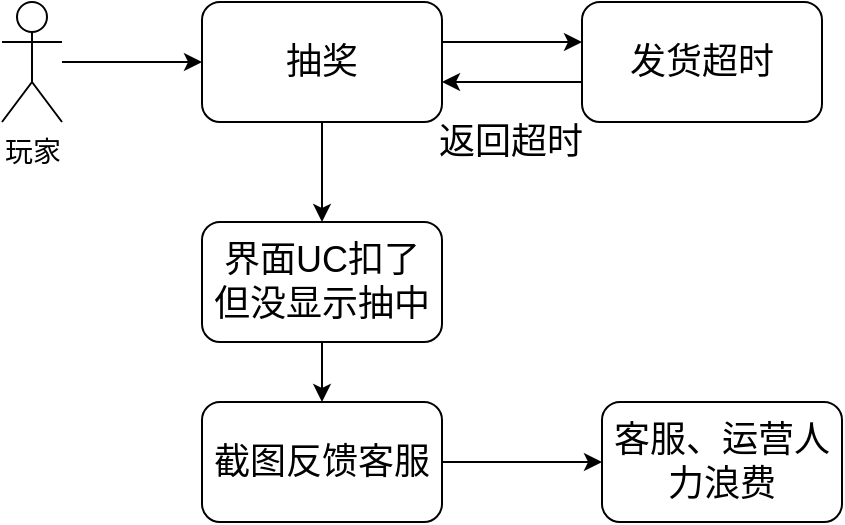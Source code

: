 <mxfile version="20.8.19" type="github">
  <diagram name="第 1 页" id="bB27rlJZbK9WMaBGsadt">
    <mxGraphModel dx="1026" dy="683" grid="1" gridSize="10" guides="1" tooltips="1" connect="1" arrows="1" fold="1" page="1" pageScale="1" pageWidth="827" pageHeight="1169" math="0" shadow="0">
      <root>
        <mxCell id="0" />
        <mxCell id="1" parent="0" />
        <mxCell id="qHIRUqA_OGQ1pi7IOj84-2" value="" style="edgeStyle=orthogonalEdgeStyle;rounded=0;orthogonalLoop=1;jettySize=auto;html=1;" edge="1" parent="1" source="TLzese3YwWzu5oeTVw5_-2" target="qHIRUqA_OGQ1pi7IOj84-1">
          <mxGeometry relative="1" as="geometry" />
        </mxCell>
        <mxCell id="TLzese3YwWzu5oeTVw5_-2" value="&lt;font style=&quot;font-size: 14px;&quot;&gt;玩家&lt;/font&gt;" style="shape=umlActor;verticalLabelPosition=bottom;verticalAlign=top;html=1;outlineConnect=0;" parent="1" vertex="1">
          <mxGeometry x="160" y="260" width="30" height="60" as="geometry" />
        </mxCell>
        <mxCell id="qHIRUqA_OGQ1pi7IOj84-6" value="" style="edgeStyle=orthogonalEdgeStyle;rounded=0;orthogonalLoop=1;jettySize=auto;html=1;fontSize=14;" edge="1" parent="1" source="qHIRUqA_OGQ1pi7IOj84-1" target="qHIRUqA_OGQ1pi7IOj84-5">
          <mxGeometry relative="1" as="geometry">
            <Array as="points">
              <mxPoint x="410" y="280" />
              <mxPoint x="410" y="280" />
            </Array>
          </mxGeometry>
        </mxCell>
        <mxCell id="qHIRUqA_OGQ1pi7IOj84-12" value="" style="edgeStyle=orthogonalEdgeStyle;rounded=0;orthogonalLoop=1;jettySize=auto;html=1;fontSize=18;" edge="1" parent="1" source="qHIRUqA_OGQ1pi7IOj84-1" target="qHIRUqA_OGQ1pi7IOj84-11">
          <mxGeometry relative="1" as="geometry" />
        </mxCell>
        <mxCell id="qHIRUqA_OGQ1pi7IOj84-1" value="&lt;font style=&quot;font-size: 18px;&quot;&gt;抽奖&lt;/font&gt;" style="rounded=1;whiteSpace=wrap;html=1;" vertex="1" parent="1">
          <mxGeometry x="260" y="260" width="120" height="60" as="geometry" />
        </mxCell>
        <mxCell id="qHIRUqA_OGQ1pi7IOj84-9" value="" style="edgeStyle=orthogonalEdgeStyle;rounded=0;orthogonalLoop=1;jettySize=auto;html=1;fontSize=14;" edge="1" parent="1" source="qHIRUqA_OGQ1pi7IOj84-5" target="qHIRUqA_OGQ1pi7IOj84-1">
          <mxGeometry relative="1" as="geometry">
            <Array as="points">
              <mxPoint x="420" y="300" />
              <mxPoint x="420" y="300" />
            </Array>
          </mxGeometry>
        </mxCell>
        <mxCell id="qHIRUqA_OGQ1pi7IOj84-5" value="&lt;span style=&quot;font-size: 18px;&quot;&gt;发货超时&lt;/span&gt;" style="rounded=1;whiteSpace=wrap;html=1;" vertex="1" parent="1">
          <mxGeometry x="450" y="260" width="120" height="60" as="geometry" />
        </mxCell>
        <mxCell id="qHIRUqA_OGQ1pi7IOj84-10" value="&lt;font style=&quot;font-size: 18px;&quot;&gt;返回超时&lt;/font&gt;" style="text;html=1;align=center;verticalAlign=middle;resizable=0;points=[];autosize=1;strokeColor=none;fillColor=none;fontSize=14;" vertex="1" parent="1">
          <mxGeometry x="364" y="310" width="100" height="40" as="geometry" />
        </mxCell>
        <mxCell id="qHIRUqA_OGQ1pi7IOj84-14" value="" style="edgeStyle=orthogonalEdgeStyle;rounded=0;orthogonalLoop=1;jettySize=auto;html=1;fontSize=18;" edge="1" parent="1" source="qHIRUqA_OGQ1pi7IOj84-11" target="qHIRUqA_OGQ1pi7IOj84-13">
          <mxGeometry relative="1" as="geometry" />
        </mxCell>
        <mxCell id="qHIRUqA_OGQ1pi7IOj84-11" value="&lt;font style=&quot;font-size: 18px;&quot;&gt;界面UC扣了&lt;br&gt;但没显示抽中&lt;/font&gt;" style="rounded=1;whiteSpace=wrap;html=1;" vertex="1" parent="1">
          <mxGeometry x="260" y="370" width="120" height="60" as="geometry" />
        </mxCell>
        <mxCell id="qHIRUqA_OGQ1pi7IOj84-16" value="" style="edgeStyle=orthogonalEdgeStyle;rounded=0;orthogonalLoop=1;jettySize=auto;html=1;fontSize=18;" edge="1" parent="1" source="qHIRUqA_OGQ1pi7IOj84-13" target="qHIRUqA_OGQ1pi7IOj84-15">
          <mxGeometry relative="1" as="geometry" />
        </mxCell>
        <mxCell id="qHIRUqA_OGQ1pi7IOj84-13" value="&lt;font style=&quot;font-size: 18px;&quot;&gt;截图反馈客服&lt;/font&gt;" style="whiteSpace=wrap;html=1;rounded=1;" vertex="1" parent="1">
          <mxGeometry x="260" y="460" width="120" height="60" as="geometry" />
        </mxCell>
        <mxCell id="qHIRUqA_OGQ1pi7IOj84-15" value="&lt;font style=&quot;font-size: 18px;&quot;&gt;客服、运营人力浪费&lt;/font&gt;" style="whiteSpace=wrap;html=1;rounded=1;" vertex="1" parent="1">
          <mxGeometry x="460" y="460" width="120" height="60" as="geometry" />
        </mxCell>
      </root>
    </mxGraphModel>
  </diagram>
</mxfile>
